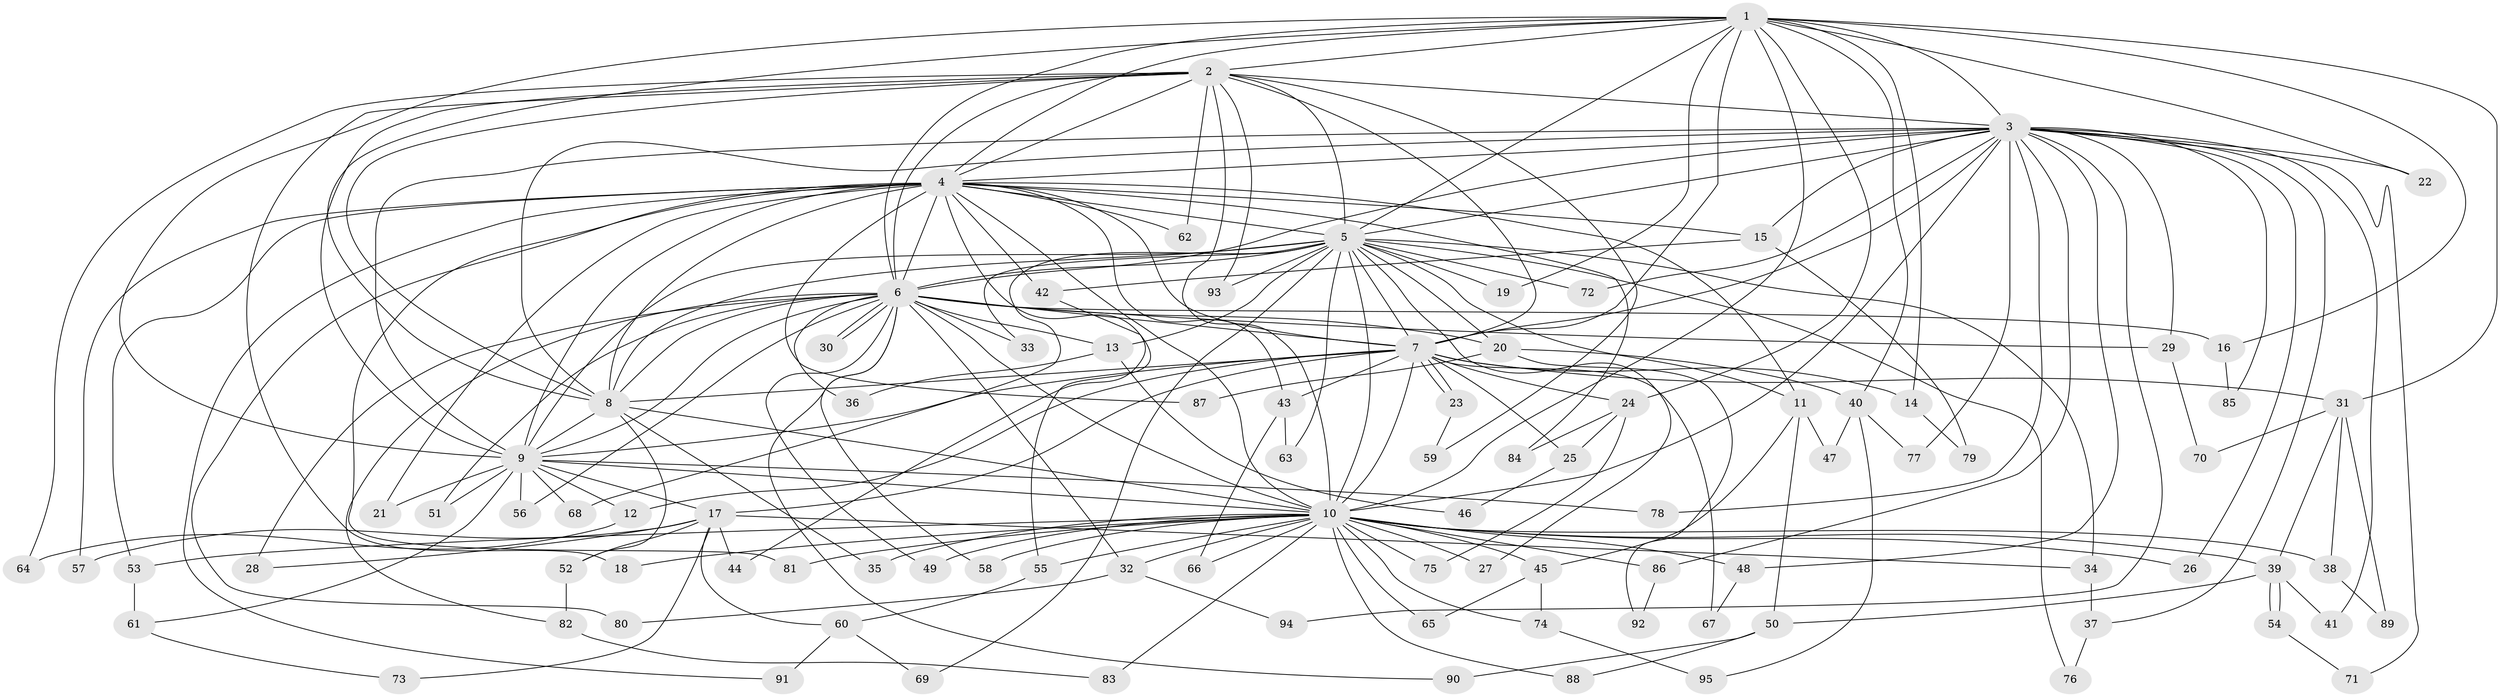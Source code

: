 // coarse degree distribution, {15: 0.013513513513513514, 24: 0.013513513513513514, 21: 0.013513513513513514, 19: 0.02702702702702703, 17: 0.013513513513513514, 14: 0.013513513513513514, 26: 0.013513513513513514, 7: 0.013513513513513514, 3: 0.12162162162162163, 9: 0.013513513513513514, 2: 0.581081081081081, 5: 0.08108108108108109, 4: 0.08108108108108109}
// Generated by graph-tools (version 1.1) at 2025/23/03/03/25 07:23:48]
// undirected, 95 vertices, 215 edges
graph export_dot {
graph [start="1"]
  node [color=gray90,style=filled];
  1;
  2;
  3;
  4;
  5;
  6;
  7;
  8;
  9;
  10;
  11;
  12;
  13;
  14;
  15;
  16;
  17;
  18;
  19;
  20;
  21;
  22;
  23;
  24;
  25;
  26;
  27;
  28;
  29;
  30;
  31;
  32;
  33;
  34;
  35;
  36;
  37;
  38;
  39;
  40;
  41;
  42;
  43;
  44;
  45;
  46;
  47;
  48;
  49;
  50;
  51;
  52;
  53;
  54;
  55;
  56;
  57;
  58;
  59;
  60;
  61;
  62;
  63;
  64;
  65;
  66;
  67;
  68;
  69;
  70;
  71;
  72;
  73;
  74;
  75;
  76;
  77;
  78;
  79;
  80;
  81;
  82;
  83;
  84;
  85;
  86;
  87;
  88;
  89;
  90;
  91;
  92;
  93;
  94;
  95;
  1 -- 2;
  1 -- 3;
  1 -- 4;
  1 -- 5;
  1 -- 6;
  1 -- 7;
  1 -- 8;
  1 -- 9;
  1 -- 10;
  1 -- 14;
  1 -- 16;
  1 -- 19;
  1 -- 22;
  1 -- 24;
  1 -- 31;
  1 -- 40;
  2 -- 3;
  2 -- 4;
  2 -- 5;
  2 -- 6;
  2 -- 7;
  2 -- 8;
  2 -- 9;
  2 -- 10;
  2 -- 18;
  2 -- 59;
  2 -- 62;
  2 -- 64;
  2 -- 93;
  3 -- 4;
  3 -- 5;
  3 -- 6;
  3 -- 7;
  3 -- 8;
  3 -- 9;
  3 -- 10;
  3 -- 15;
  3 -- 22;
  3 -- 26;
  3 -- 29;
  3 -- 37;
  3 -- 41;
  3 -- 48;
  3 -- 71;
  3 -- 72;
  3 -- 77;
  3 -- 78;
  3 -- 85;
  3 -- 86;
  3 -- 94;
  4 -- 5;
  4 -- 6;
  4 -- 7;
  4 -- 8;
  4 -- 9;
  4 -- 10;
  4 -- 11;
  4 -- 15;
  4 -- 21;
  4 -- 42;
  4 -- 43;
  4 -- 53;
  4 -- 55;
  4 -- 57;
  4 -- 62;
  4 -- 80;
  4 -- 81;
  4 -- 84;
  4 -- 87;
  4 -- 91;
  5 -- 6;
  5 -- 7;
  5 -- 8;
  5 -- 9;
  5 -- 10;
  5 -- 11;
  5 -- 13;
  5 -- 19;
  5 -- 20;
  5 -- 27;
  5 -- 33;
  5 -- 34;
  5 -- 63;
  5 -- 68;
  5 -- 69;
  5 -- 72;
  5 -- 76;
  5 -- 93;
  6 -- 7;
  6 -- 8;
  6 -- 9;
  6 -- 10;
  6 -- 13;
  6 -- 16;
  6 -- 20;
  6 -- 28;
  6 -- 29;
  6 -- 30;
  6 -- 30;
  6 -- 32;
  6 -- 33;
  6 -- 36;
  6 -- 49;
  6 -- 51;
  6 -- 56;
  6 -- 58;
  6 -- 82;
  6 -- 90;
  7 -- 8;
  7 -- 9;
  7 -- 10;
  7 -- 12;
  7 -- 14;
  7 -- 17;
  7 -- 23;
  7 -- 23;
  7 -- 24;
  7 -- 25;
  7 -- 31;
  7 -- 43;
  7 -- 67;
  8 -- 9;
  8 -- 10;
  8 -- 35;
  8 -- 52;
  9 -- 10;
  9 -- 12;
  9 -- 17;
  9 -- 21;
  9 -- 51;
  9 -- 56;
  9 -- 61;
  9 -- 68;
  9 -- 78;
  10 -- 18;
  10 -- 26;
  10 -- 27;
  10 -- 32;
  10 -- 35;
  10 -- 38;
  10 -- 39;
  10 -- 45;
  10 -- 48;
  10 -- 49;
  10 -- 53;
  10 -- 55;
  10 -- 58;
  10 -- 65;
  10 -- 66;
  10 -- 74;
  10 -- 75;
  10 -- 81;
  10 -- 83;
  10 -- 86;
  10 -- 88;
  11 -- 45;
  11 -- 47;
  11 -- 50;
  12 -- 64;
  13 -- 36;
  13 -- 46;
  14 -- 79;
  15 -- 42;
  15 -- 79;
  16 -- 85;
  17 -- 28;
  17 -- 34;
  17 -- 44;
  17 -- 52;
  17 -- 57;
  17 -- 60;
  17 -- 73;
  20 -- 40;
  20 -- 87;
  20 -- 92;
  23 -- 59;
  24 -- 25;
  24 -- 75;
  24 -- 84;
  25 -- 46;
  29 -- 70;
  31 -- 38;
  31 -- 39;
  31 -- 70;
  31 -- 89;
  32 -- 80;
  32 -- 94;
  34 -- 37;
  37 -- 76;
  38 -- 89;
  39 -- 41;
  39 -- 50;
  39 -- 54;
  39 -- 54;
  40 -- 47;
  40 -- 77;
  40 -- 95;
  42 -- 44;
  43 -- 63;
  43 -- 66;
  45 -- 65;
  45 -- 74;
  48 -- 67;
  50 -- 88;
  50 -- 90;
  52 -- 82;
  53 -- 61;
  54 -- 71;
  55 -- 60;
  60 -- 69;
  60 -- 91;
  61 -- 73;
  74 -- 95;
  82 -- 83;
  86 -- 92;
}
